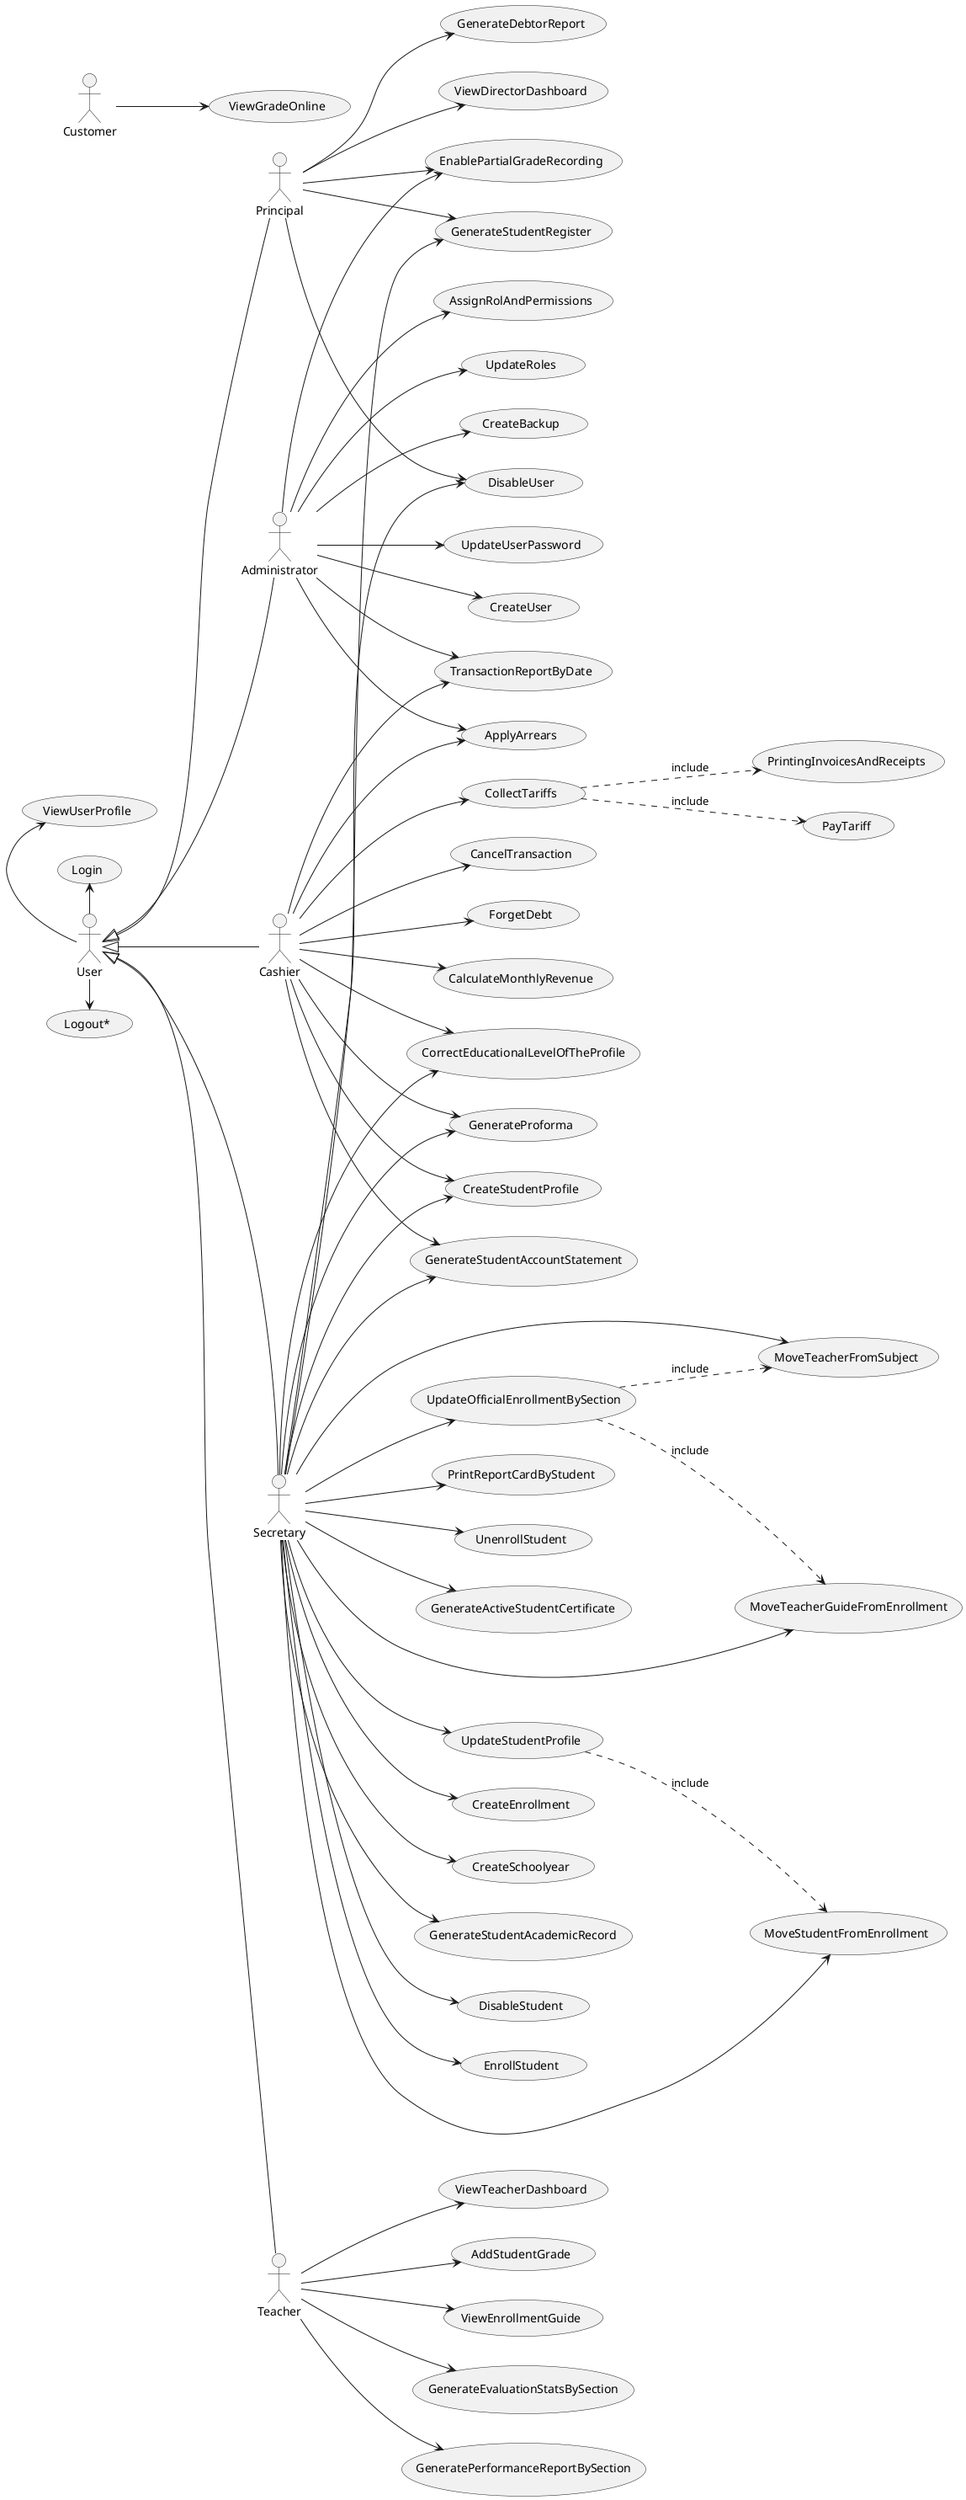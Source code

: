 @startuml
left to right direction


'Iteration 1
actor User
actor Secretary
actor Cashier

User <|-- Secretary
User <|-- Cashier

usecase EnrollStudent
usecase CU05 as "UpdateOfficialEnrollmentBySection"
usecase PrintingInvoicesAndReceipts
usecase PrintReportCardByStudent
usecase CU21 as "MoveTeacherGuideFromEnrollment"
usecase CU03 as "CollectTariffs"

Secretary --> EnrollStudent
Secretary --> CU05
Secretary --> PrintReportCardByStudent
Secretary --> CU21

Cashier --> CU03

CU03 ..> PrintingInvoicesAndReceipts: include

'Iteration 2
actor Customer
actor Teacher

User <|-- Teacher

usecase CU60 as "PayTariff"
usecase CU11 as "AddStudentGrade"
usecase CU02 as "CreateStudentProfile"
usecase CU69 as "Login"
usecase "Logout*"

User -left-> CU69
User -right-> "Logout*"

Secretary --> CU02

Cashier --> CU02

Teacher --> CU11

CU03 ..> CU60 : include


'Iteration 3
actor Administrator

User <|-- Administrator

usecase CU15 as "ViewGradeOnline"
usecase CU16 as "UpdateStudentProfile"
usecase CU22 as "MoveTeacherFromSubject"
usecase CU23 as "MoveStudentFromEnrollment"
usecase CU73 as "CancelTransaction"
usecase CU75 as "TransactionReportByDate"


Customer --> CU15

Secretary --> CU16
Secretary --> CU22
Secretary --> CU23

Cashier --> CU73
Cashier --> CU75

Administrator --> CU75


CU16 ..> CU23 : include


'Iteration 4
actor Principal

User <|-- Principal

usecase CU07 as "GenerateDebtorReport"
usecase CU20 as "CreateEnrollment"
usecase CU46 as "CreateUser"
usecase CU51 as "ViewUserProfile"
usecase CU61 as "EnablePartialGradeRecording"
usecase CU71 as "AssignRolAndPermissions"
usecase CU77 as "CorrectEducationalLevelOfTheProfile"
usecase CU78 as "ForgetDebt"

Principal --> CU07
Principal --> CU61

Secretary --> CU20
Secretary --> CU77

Administrator --> CU46
Administrator --> CU61
Administrator --> CU71

Cashier --> CU77
Cashier --> CU78

User -left-> CU51

CU05 ..> CU21 : include
CU05 ..> CU22 : include

'Iteration 5
usecase CU57 as "ViewDirectorDashboard"
usecase CU72 as "UpdateRoles"
usecase CU79 as "CreateSchoolyear"
usecase CU80 as "CreateBackup"
usecase CU81 as "ViewEnrollmentGuide"
usecase CU82 as "GenerateStudentRegister"
usecase CU83 as "UpdateUserPassword"
usecase CU85 as "ApplyArrears"

Principal --> CU57
Principal --> CU82

Administrator --> CU72
Administrator --> CU80
Administrator --> CU83
Administrator --> CU85

Secretary --> CU79
Secretary --> CU82

Teacher --> CU81

Cashier --> CU85


'Iteration 6
usecase CU10 as "GenerateStudentAcademicRecord"
usecase CU18 as "DisableStudent"
usecase CU26 as "UnenrollStudent"
usecase CU31 as "GenerateEvaluationStatsBySection"
usecase CU32 as "GeneratePerformanceReportBySection"
usecase CU50 as "DisableUser"
usecase CU74 as "GenerateProforma"
usecase CU87 as "CalculateMonthlyRevenue"
usecase CU89 as "ViewTeacherDashboard"
usecase CU91 as "GenerateStudentAccountStatement"
usecase CU92 as "GenerateActiveStudentCertificate"

Principal --> CU50

Secretary --> CU10
Secretary --> CU18
Secretary --> CU26
Secretary --> CU50
Secretary --> CU74
Secretary --> CU91
Secretary --> CU92

Cashier --> CU74
Cashier --> CU87
Cashier --> CU91

Teacher --> CU31
Teacher --> CU32
Teacher --> CU89

@enduml